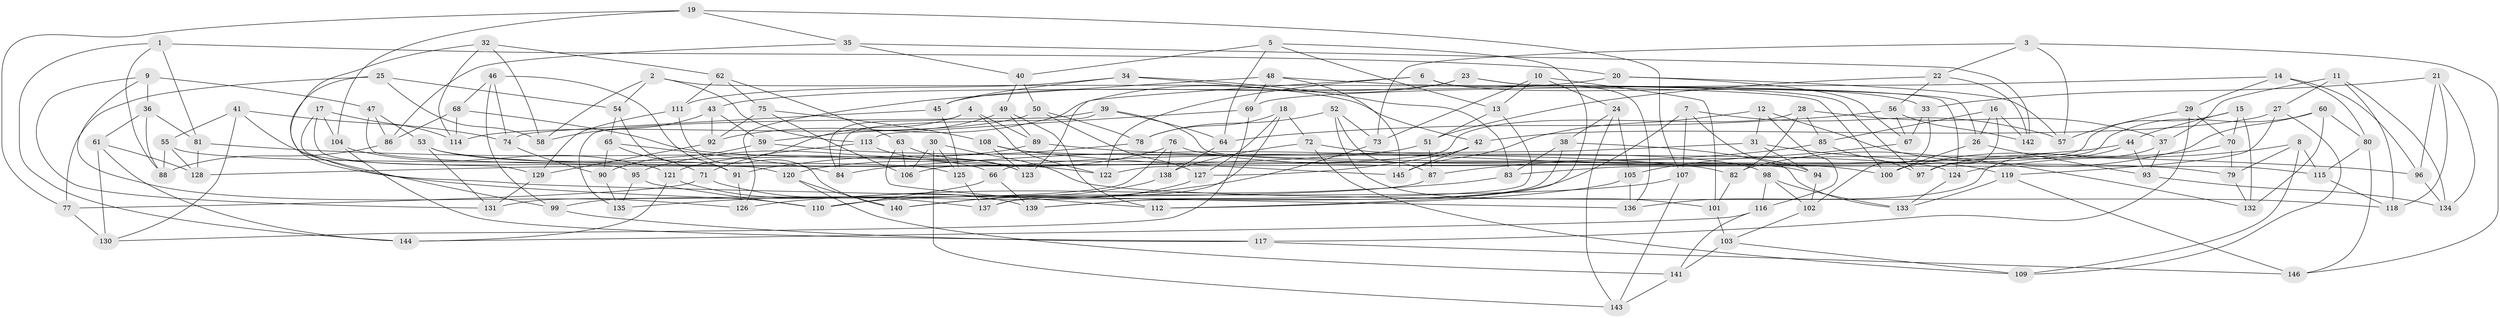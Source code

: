 // coarse degree distribution, {4: 0.5631067961165048, 3: 0.02912621359223301, 6: 0.2621359223300971, 5: 0.14563106796116504}
// Generated by graph-tools (version 1.1) at 2025/38/03/04/25 23:38:06]
// undirected, 146 vertices, 292 edges
graph export_dot {
  node [color=gray90,style=filled];
  1;
  2;
  3;
  4;
  5;
  6;
  7;
  8;
  9;
  10;
  11;
  12;
  13;
  14;
  15;
  16;
  17;
  18;
  19;
  20;
  21;
  22;
  23;
  24;
  25;
  26;
  27;
  28;
  29;
  30;
  31;
  32;
  33;
  34;
  35;
  36;
  37;
  38;
  39;
  40;
  41;
  42;
  43;
  44;
  45;
  46;
  47;
  48;
  49;
  50;
  51;
  52;
  53;
  54;
  55;
  56;
  57;
  58;
  59;
  60;
  61;
  62;
  63;
  64;
  65;
  66;
  67;
  68;
  69;
  70;
  71;
  72;
  73;
  74;
  75;
  76;
  77;
  78;
  79;
  80;
  81;
  82;
  83;
  84;
  85;
  86;
  87;
  88;
  89;
  90;
  91;
  92;
  93;
  94;
  95;
  96;
  97;
  98;
  99;
  100;
  101;
  102;
  103;
  104;
  105;
  106;
  107;
  108;
  109;
  110;
  111;
  112;
  113;
  114;
  115;
  116;
  117;
  118;
  119;
  120;
  121;
  122;
  123;
  124;
  125;
  126;
  127;
  128;
  129;
  130;
  131;
  132;
  133;
  134;
  135;
  136;
  137;
  138;
  139;
  140;
  141;
  142;
  143;
  144;
  145;
  146;
  1 -- 144;
  1 -- 81;
  1 -- 20;
  1 -- 88;
  2 -- 100;
  2 -- 54;
  2 -- 113;
  2 -- 58;
  3 -- 57;
  3 -- 22;
  3 -- 146;
  3 -- 73;
  4 -- 89;
  4 -- 84;
  4 -- 71;
  4 -- 122;
  5 -- 112;
  5 -- 40;
  5 -- 64;
  5 -- 13;
  6 -- 122;
  6 -- 136;
  6 -- 123;
  6 -- 33;
  7 -- 139;
  7 -- 107;
  7 -- 94;
  7 -- 57;
  8 -- 109;
  8 -- 79;
  8 -- 115;
  8 -- 124;
  9 -- 36;
  9 -- 131;
  9 -- 126;
  9 -- 47;
  10 -- 73;
  10 -- 101;
  10 -- 24;
  10 -- 13;
  11 -- 27;
  11 -- 134;
  11 -- 37;
  11 -- 118;
  12 -- 116;
  12 -- 31;
  12 -- 145;
  12 -- 132;
  13 -- 51;
  13 -- 137;
  14 -- 69;
  14 -- 80;
  14 -- 96;
  14 -- 29;
  15 -- 70;
  15 -- 44;
  15 -- 122;
  15 -- 132;
  16 -- 26;
  16 -- 97;
  16 -- 142;
  16 -- 85;
  17 -- 114;
  17 -- 104;
  17 -- 129;
  17 -- 95;
  18 -- 72;
  18 -- 127;
  18 -- 137;
  18 -- 78;
  19 -- 107;
  19 -- 104;
  19 -- 35;
  19 -- 77;
  20 -- 67;
  20 -- 57;
  20 -- 43;
  21 -- 134;
  21 -- 33;
  21 -- 118;
  21 -- 96;
  22 -- 142;
  22 -- 56;
  22 -- 51;
  23 -- 124;
  23 -- 26;
  23 -- 45;
  23 -- 92;
  24 -- 38;
  24 -- 143;
  24 -- 105;
  25 -- 99;
  25 -- 58;
  25 -- 77;
  25 -- 54;
  26 -- 100;
  26 -- 93;
  27 -- 119;
  27 -- 109;
  27 -- 42;
  28 -- 82;
  28 -- 106;
  28 -- 85;
  28 -- 37;
  29 -- 57;
  29 -- 117;
  29 -- 70;
  30 -- 118;
  30 -- 106;
  30 -- 125;
  30 -- 143;
  31 -- 119;
  31 -- 66;
  31 -- 94;
  32 -- 114;
  32 -- 62;
  32 -- 58;
  32 -- 110;
  33 -- 67;
  33 -- 102;
  34 -- 111;
  34 -- 45;
  34 -- 83;
  34 -- 42;
  35 -- 40;
  35 -- 142;
  35 -- 86;
  36 -- 88;
  36 -- 61;
  36 -- 81;
  37 -- 136;
  37 -- 93;
  38 -- 139;
  38 -- 133;
  38 -- 83;
  39 -- 135;
  39 -- 64;
  39 -- 84;
  39 -- 115;
  40 -- 50;
  40 -- 49;
  41 -- 130;
  41 -- 74;
  41 -- 136;
  41 -- 55;
  42 -- 145;
  42 -- 127;
  43 -- 58;
  43 -- 92;
  43 -- 59;
  44 -- 84;
  44 -- 97;
  44 -- 93;
  45 -- 125;
  45 -- 74;
  46 -- 91;
  46 -- 74;
  46 -- 99;
  46 -- 68;
  47 -- 53;
  47 -- 86;
  47 -- 120;
  48 -- 97;
  48 -- 126;
  48 -- 145;
  48 -- 69;
  49 -- 59;
  49 -- 112;
  49 -- 89;
  50 -- 78;
  50 -- 114;
  50 -- 127;
  51 -- 87;
  51 -- 128;
  52 -- 101;
  52 -- 87;
  52 -- 78;
  52 -- 73;
  53 -- 131;
  53 -- 66;
  53 -- 94;
  54 -- 65;
  54 -- 91;
  55 -- 128;
  55 -- 125;
  55 -- 88;
  56 -- 64;
  56 -- 142;
  56 -- 67;
  59 -- 82;
  59 -- 90;
  60 -- 82;
  60 -- 80;
  60 -- 132;
  60 -- 83;
  61 -- 128;
  61 -- 130;
  61 -- 144;
  62 -- 63;
  62 -- 75;
  62 -- 111;
  63 -- 112;
  63 -- 106;
  63 -- 123;
  64 -- 138;
  65 -- 90;
  65 -- 71;
  65 -- 84;
  66 -- 139;
  66 -- 110;
  67 -- 105;
  68 -- 114;
  68 -- 79;
  68 -- 86;
  69 -- 130;
  69 -- 113;
  70 -- 100;
  70 -- 79;
  71 -- 139;
  71 -- 77;
  72 -- 138;
  72 -- 98;
  72 -- 109;
  73 -- 135;
  74 -- 90;
  75 -- 106;
  75 -- 108;
  75 -- 92;
  76 -- 120;
  76 -- 131;
  76 -- 100;
  76 -- 138;
  77 -- 130;
  78 -- 91;
  79 -- 132;
  80 -- 146;
  80 -- 115;
  81 -- 128;
  81 -- 122;
  82 -- 101;
  83 -- 126;
  85 -- 87;
  85 -- 97;
  86 -- 88;
  87 -- 99;
  89 -- 95;
  89 -- 96;
  90 -- 135;
  91 -- 126;
  92 -- 129;
  93 -- 134;
  94 -- 102;
  95 -- 110;
  95 -- 135;
  96 -- 134;
  98 -- 133;
  98 -- 102;
  98 -- 116;
  99 -- 117;
  101 -- 103;
  102 -- 103;
  103 -- 109;
  103 -- 141;
  104 -- 121;
  104 -- 117;
  105 -- 112;
  105 -- 136;
  107 -- 110;
  107 -- 143;
  108 -- 124;
  108 -- 123;
  108 -- 145;
  111 -- 129;
  111 -- 140;
  113 -- 121;
  113 -- 123;
  115 -- 118;
  116 -- 141;
  116 -- 144;
  117 -- 146;
  119 -- 146;
  119 -- 133;
  120 -- 141;
  120 -- 140;
  121 -- 144;
  121 -- 137;
  124 -- 133;
  125 -- 137;
  127 -- 140;
  129 -- 131;
  138 -- 140;
  141 -- 143;
}
